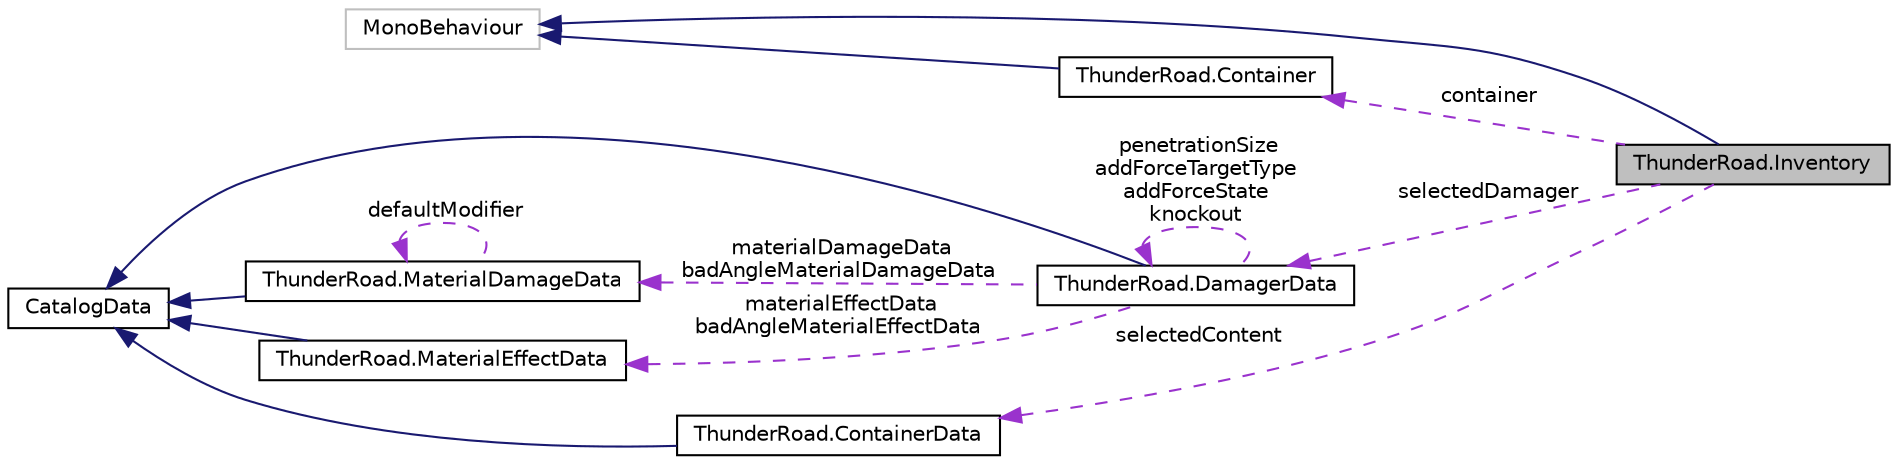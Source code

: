 digraph "ThunderRoad.Inventory"
{
 // LATEX_PDF_SIZE
  edge [fontname="Helvetica",fontsize="10",labelfontname="Helvetica",labelfontsize="10"];
  node [fontname="Helvetica",fontsize="10",shape=record];
  rankdir="LR";
  Node1 [label="ThunderRoad.Inventory",height=0.2,width=0.4,color="black", fillcolor="grey75", style="filled", fontcolor="black",tooltip="Class Inventory. Implements the UnityEngine.MonoBehaviour"];
  Node2 -> Node1 [dir="back",color="midnightblue",fontsize="10",style="solid",fontname="Helvetica"];
  Node2 [label="MonoBehaviour",height=0.2,width=0.4,color="grey75", fillcolor="white", style="filled",tooltip=" "];
  Node3 -> Node1 [dir="back",color="darkorchid3",fontsize="10",style="dashed",label=" selectedDamager" ,fontname="Helvetica"];
  Node3 [label="ThunderRoad.DamagerData",height=0.2,width=0.4,color="black", fillcolor="white", style="filled",URL="$class_thunder_road_1_1_damager_data.html",tooltip="Class DamagerData. Implements the ThunderRoad.CatalogData"];
  Node4 -> Node3 [dir="back",color="midnightblue",fontsize="10",style="solid",fontname="Helvetica"];
  Node4 [label="CatalogData",height=0.2,width=0.4,color="black", fillcolor="white", style="filled",URL="$class_thunder_road_1_1_catalog_data.html",tooltip="Class CatalogData."];
  Node3 -> Node3 [dir="back",color="darkorchid3",fontsize="10",style="dashed",label=" penetrationSize\naddForceTargetType\naddForceState\nknockout" ,fontname="Helvetica"];
  Node5 -> Node3 [dir="back",color="darkorchid3",fontsize="10",style="dashed",label=" materialDamageData\nbadAngleMaterialDamageData" ,fontname="Helvetica"];
  Node5 [label="ThunderRoad.MaterialDamageData",height=0.2,width=0.4,color="black", fillcolor="white", style="filled",URL="$class_thunder_road_1_1_material_damage_data.html",tooltip="Class MaterialDamageData. Implements the ThunderRoad.CatalogData"];
  Node4 -> Node5 [dir="back",color="midnightblue",fontsize="10",style="solid",fontname="Helvetica"];
  Node5 -> Node5 [dir="back",color="darkorchid3",fontsize="10",style="dashed",label=" defaultModifier" ,fontname="Helvetica"];
  Node6 -> Node3 [dir="back",color="darkorchid3",fontsize="10",style="dashed",label=" materialEffectData\nbadAngleMaterialEffectData" ,fontname="Helvetica"];
  Node6 [label="ThunderRoad.MaterialEffectData",height=0.2,width=0.4,color="black", fillcolor="white", style="filled",URL="$class_thunder_road_1_1_material_effect_data.html",tooltip="Class MaterialEffectData. Implements the ThunderRoad.CatalogData"];
  Node4 -> Node6 [dir="back",color="midnightblue",fontsize="10",style="solid",fontname="Helvetica"];
  Node7 -> Node1 [dir="back",color="darkorchid3",fontsize="10",style="dashed",label=" container" ,fontname="Helvetica"];
  Node7 [label="ThunderRoad.Container",height=0.2,width=0.4,color="black", fillcolor="white", style="filled",URL="$class_thunder_road_1_1_container.html",tooltip="Class Container. Implements the UnityEngine.MonoBehaviour"];
  Node2 -> Node7 [dir="back",color="midnightblue",fontsize="10",style="solid",fontname="Helvetica"];
  Node8 -> Node1 [dir="back",color="darkorchid3",fontsize="10",style="dashed",label=" selectedContent" ,fontname="Helvetica"];
  Node8 [label="ThunderRoad.ContainerData",height=0.2,width=0.4,color="black", fillcolor="white", style="filled",URL="$class_thunder_road_1_1_container_data.html",tooltip="Class ContainerData. Implements the ThunderRoad.CatalogData"];
  Node4 -> Node8 [dir="back",color="midnightblue",fontsize="10",style="solid",fontname="Helvetica"];
}
